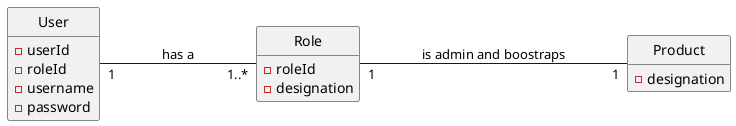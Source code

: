 @startuml
'https://plantuml.com/sequence-diagram

hide circle
hide methods
left to right direction

class Product {
    - designation
}

class User {
    - userId
    - roleId
    - username
    - password
}

class Role {
    - roleId
    - designation
}

User "1" --- "1..*" Role: has a
Role "1" -down-- "1" Product: is admin and boostraps




@enduml